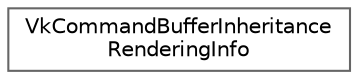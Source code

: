 digraph "类继承关系图"
{
 // LATEX_PDF_SIZE
  bgcolor="transparent";
  edge [fontname=Helvetica,fontsize=10,labelfontname=Helvetica,labelfontsize=10];
  node [fontname=Helvetica,fontsize=10,shape=box,height=0.2,width=0.4];
  rankdir="LR";
  Node0 [id="Node000000",label="VkCommandBufferInheritance\lRenderingInfo",height=0.2,width=0.4,color="grey40", fillcolor="white", style="filled",URL="$struct_vk_command_buffer_inheritance_rendering_info.html",tooltip=" "];
}
